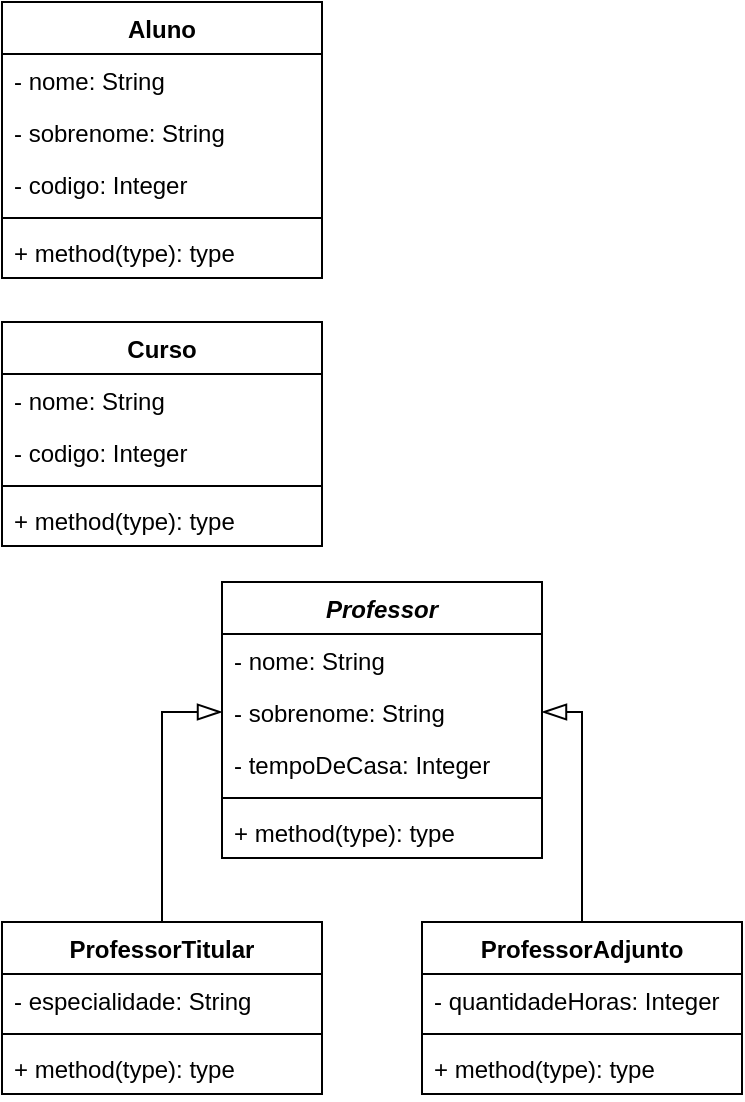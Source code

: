 <mxfile version="12.7.0" type="github">
  <diagram id="adodtcI2h1c6EPinIs3A" name="Page-1">
    <mxGraphModel dx="868" dy="450" grid="1" gridSize="10" guides="1" tooltips="1" connect="1" arrows="1" fold="1" page="1" pageScale="1" pageWidth="827" pageHeight="1169" math="0" shadow="0">
      <root>
        <mxCell id="0"/>
        <mxCell id="1" parent="0"/>
        <mxCell id="8EcQHJpTXaGvdvUy0V6i-5" value="Aluno" style="swimlane;fontStyle=1;align=center;verticalAlign=top;childLayout=stackLayout;horizontal=1;startSize=26;horizontalStack=0;resizeParent=1;resizeParentMax=0;resizeLast=0;collapsible=1;marginBottom=0;" vertex="1" parent="1">
          <mxGeometry x="20" y="20" width="160" height="138" as="geometry"/>
        </mxCell>
        <mxCell id="8EcQHJpTXaGvdvUy0V6i-6" value="- nome: String" style="text;strokeColor=none;fillColor=none;align=left;verticalAlign=top;spacingLeft=4;spacingRight=4;overflow=hidden;rotatable=0;points=[[0,0.5],[1,0.5]];portConstraint=eastwest;" vertex="1" parent="8EcQHJpTXaGvdvUy0V6i-5">
          <mxGeometry y="26" width="160" height="26" as="geometry"/>
        </mxCell>
        <mxCell id="8EcQHJpTXaGvdvUy0V6i-9" value="- sobrenome: String" style="text;strokeColor=none;fillColor=none;align=left;verticalAlign=top;spacingLeft=4;spacingRight=4;overflow=hidden;rotatable=0;points=[[0,0.5],[1,0.5]];portConstraint=eastwest;" vertex="1" parent="8EcQHJpTXaGvdvUy0V6i-5">
          <mxGeometry y="52" width="160" height="26" as="geometry"/>
        </mxCell>
        <mxCell id="8EcQHJpTXaGvdvUy0V6i-10" value="- codigo: Integer" style="text;strokeColor=none;fillColor=none;align=left;verticalAlign=top;spacingLeft=4;spacingRight=4;overflow=hidden;rotatable=0;points=[[0,0.5],[1,0.5]];portConstraint=eastwest;" vertex="1" parent="8EcQHJpTXaGvdvUy0V6i-5">
          <mxGeometry y="78" width="160" height="26" as="geometry"/>
        </mxCell>
        <mxCell id="8EcQHJpTXaGvdvUy0V6i-7" value="" style="line;strokeWidth=1;fillColor=none;align=left;verticalAlign=middle;spacingTop=-1;spacingLeft=3;spacingRight=3;rotatable=0;labelPosition=right;points=[];portConstraint=eastwest;" vertex="1" parent="8EcQHJpTXaGvdvUy0V6i-5">
          <mxGeometry y="104" width="160" height="8" as="geometry"/>
        </mxCell>
        <mxCell id="8EcQHJpTXaGvdvUy0V6i-8" value="+ method(type): type" style="text;strokeColor=none;fillColor=none;align=left;verticalAlign=top;spacingLeft=4;spacingRight=4;overflow=hidden;rotatable=0;points=[[0,0.5],[1,0.5]];portConstraint=eastwest;" vertex="1" parent="8EcQHJpTXaGvdvUy0V6i-5">
          <mxGeometry y="112" width="160" height="26" as="geometry"/>
        </mxCell>
        <mxCell id="8EcQHJpTXaGvdvUy0V6i-11" value="Curso" style="swimlane;fontStyle=1;align=center;verticalAlign=top;childLayout=stackLayout;horizontal=1;startSize=26;horizontalStack=0;resizeParent=1;resizeParentMax=0;resizeLast=0;collapsible=1;marginBottom=0;" vertex="1" parent="1">
          <mxGeometry x="20" y="180" width="160" height="112" as="geometry"/>
        </mxCell>
        <mxCell id="8EcQHJpTXaGvdvUy0V6i-12" value="- nome: String" style="text;strokeColor=none;fillColor=none;align=left;verticalAlign=top;spacingLeft=4;spacingRight=4;overflow=hidden;rotatable=0;points=[[0,0.5],[1,0.5]];portConstraint=eastwest;" vertex="1" parent="8EcQHJpTXaGvdvUy0V6i-11">
          <mxGeometry y="26" width="160" height="26" as="geometry"/>
        </mxCell>
        <mxCell id="8EcQHJpTXaGvdvUy0V6i-15" value="- codigo: Integer" style="text;strokeColor=none;fillColor=none;align=left;verticalAlign=top;spacingLeft=4;spacingRight=4;overflow=hidden;rotatable=0;points=[[0,0.5],[1,0.5]];portConstraint=eastwest;" vertex="1" parent="8EcQHJpTXaGvdvUy0V6i-11">
          <mxGeometry y="52" width="160" height="26" as="geometry"/>
        </mxCell>
        <mxCell id="8EcQHJpTXaGvdvUy0V6i-13" value="" style="line;strokeWidth=1;fillColor=none;align=left;verticalAlign=middle;spacingTop=-1;spacingLeft=3;spacingRight=3;rotatable=0;labelPosition=right;points=[];portConstraint=eastwest;" vertex="1" parent="8EcQHJpTXaGvdvUy0V6i-11">
          <mxGeometry y="78" width="160" height="8" as="geometry"/>
        </mxCell>
        <mxCell id="8EcQHJpTXaGvdvUy0V6i-14" value="+ method(type): type" style="text;strokeColor=none;fillColor=none;align=left;verticalAlign=top;spacingLeft=4;spacingRight=4;overflow=hidden;rotatable=0;points=[[0,0.5],[1,0.5]];portConstraint=eastwest;" vertex="1" parent="8EcQHJpTXaGvdvUy0V6i-11">
          <mxGeometry y="86" width="160" height="26" as="geometry"/>
        </mxCell>
        <mxCell id="8EcQHJpTXaGvdvUy0V6i-16" value="Professor" style="swimlane;fontStyle=3;align=center;verticalAlign=top;childLayout=stackLayout;horizontal=1;startSize=26;horizontalStack=0;resizeParent=1;resizeParentMax=0;resizeLast=0;collapsible=1;marginBottom=0;" vertex="1" parent="1">
          <mxGeometry x="130" y="310" width="160" height="138" as="geometry"/>
        </mxCell>
        <mxCell id="8EcQHJpTXaGvdvUy0V6i-17" value="- nome: String" style="text;strokeColor=none;fillColor=none;align=left;verticalAlign=top;spacingLeft=4;spacingRight=4;overflow=hidden;rotatable=0;points=[[0,0.5],[1,0.5]];portConstraint=eastwest;" vertex="1" parent="8EcQHJpTXaGvdvUy0V6i-16">
          <mxGeometry y="26" width="160" height="26" as="geometry"/>
        </mxCell>
        <mxCell id="8EcQHJpTXaGvdvUy0V6i-20" value="- sobrenome: String" style="text;strokeColor=none;fillColor=none;align=left;verticalAlign=top;spacingLeft=4;spacingRight=4;overflow=hidden;rotatable=0;points=[[0,0.5],[1,0.5]];portConstraint=eastwest;" vertex="1" parent="8EcQHJpTXaGvdvUy0V6i-16">
          <mxGeometry y="52" width="160" height="26" as="geometry"/>
        </mxCell>
        <mxCell id="8EcQHJpTXaGvdvUy0V6i-21" value="- tempoDeCasa: Integer" style="text;strokeColor=none;fillColor=none;align=left;verticalAlign=top;spacingLeft=4;spacingRight=4;overflow=hidden;rotatable=0;points=[[0,0.5],[1,0.5]];portConstraint=eastwest;" vertex="1" parent="8EcQHJpTXaGvdvUy0V6i-16">
          <mxGeometry y="78" width="160" height="26" as="geometry"/>
        </mxCell>
        <mxCell id="8EcQHJpTXaGvdvUy0V6i-18" value="" style="line;strokeWidth=1;fillColor=none;align=left;verticalAlign=middle;spacingTop=-1;spacingLeft=3;spacingRight=3;rotatable=0;labelPosition=right;points=[];portConstraint=eastwest;" vertex="1" parent="8EcQHJpTXaGvdvUy0V6i-16">
          <mxGeometry y="104" width="160" height="8" as="geometry"/>
        </mxCell>
        <mxCell id="8EcQHJpTXaGvdvUy0V6i-19" value="+ method(type): type" style="text;strokeColor=none;fillColor=none;align=left;verticalAlign=top;spacingLeft=4;spacingRight=4;overflow=hidden;rotatable=0;points=[[0,0.5],[1,0.5]];portConstraint=eastwest;" vertex="1" parent="8EcQHJpTXaGvdvUy0V6i-16">
          <mxGeometry y="112" width="160" height="26" as="geometry"/>
        </mxCell>
        <mxCell id="8EcQHJpTXaGvdvUy0V6i-31" style="edgeStyle=orthogonalEdgeStyle;rounded=0;orthogonalLoop=1;jettySize=auto;html=1;exitX=0.5;exitY=0;exitDx=0;exitDy=0;entryX=0;entryY=0.5;entryDx=0;entryDy=0;endArrow=blockThin;endFill=0;strokeWidth=1;jumpSize=6;endSize=10;" edge="1" parent="1" source="8EcQHJpTXaGvdvUy0V6i-22" target="8EcQHJpTXaGvdvUy0V6i-20">
          <mxGeometry relative="1" as="geometry"/>
        </mxCell>
        <mxCell id="8EcQHJpTXaGvdvUy0V6i-22" value="ProfessorTitular" style="swimlane;fontStyle=1;align=center;verticalAlign=top;childLayout=stackLayout;horizontal=1;startSize=26;horizontalStack=0;resizeParent=1;resizeParentMax=0;resizeLast=0;collapsible=1;marginBottom=0;" vertex="1" parent="1">
          <mxGeometry x="20" y="480" width="160" height="86" as="geometry"/>
        </mxCell>
        <mxCell id="8EcQHJpTXaGvdvUy0V6i-23" value="- especialidade: String" style="text;strokeColor=none;fillColor=none;align=left;verticalAlign=top;spacingLeft=4;spacingRight=4;overflow=hidden;rotatable=0;points=[[0,0.5],[1,0.5]];portConstraint=eastwest;" vertex="1" parent="8EcQHJpTXaGvdvUy0V6i-22">
          <mxGeometry y="26" width="160" height="26" as="geometry"/>
        </mxCell>
        <mxCell id="8EcQHJpTXaGvdvUy0V6i-24" value="" style="line;strokeWidth=1;fillColor=none;align=left;verticalAlign=middle;spacingTop=-1;spacingLeft=3;spacingRight=3;rotatable=0;labelPosition=right;points=[];portConstraint=eastwest;" vertex="1" parent="8EcQHJpTXaGvdvUy0V6i-22">
          <mxGeometry y="52" width="160" height="8" as="geometry"/>
        </mxCell>
        <mxCell id="8EcQHJpTXaGvdvUy0V6i-25" value="+ method(type): type" style="text;strokeColor=none;fillColor=none;align=left;verticalAlign=top;spacingLeft=4;spacingRight=4;overflow=hidden;rotatable=0;points=[[0,0.5],[1,0.5]];portConstraint=eastwest;" vertex="1" parent="8EcQHJpTXaGvdvUy0V6i-22">
          <mxGeometry y="60" width="160" height="26" as="geometry"/>
        </mxCell>
        <mxCell id="8EcQHJpTXaGvdvUy0V6i-32" style="edgeStyle=orthogonalEdgeStyle;rounded=0;jumpSize=6;orthogonalLoop=1;jettySize=auto;html=1;exitX=0.5;exitY=0;exitDx=0;exitDy=0;entryX=1;entryY=0.5;entryDx=0;entryDy=0;endArrow=blockThin;endFill=0;endSize=10;strokeWidth=1;" edge="1" parent="1" source="8EcQHJpTXaGvdvUy0V6i-26" target="8EcQHJpTXaGvdvUy0V6i-20">
          <mxGeometry relative="1" as="geometry">
            <Array as="points">
              <mxPoint x="310" y="375"/>
            </Array>
          </mxGeometry>
        </mxCell>
        <mxCell id="8EcQHJpTXaGvdvUy0V6i-26" value="ProfessorAdjunto" style="swimlane;fontStyle=1;align=center;verticalAlign=top;childLayout=stackLayout;horizontal=1;startSize=26;horizontalStack=0;resizeParent=1;resizeParentMax=0;resizeLast=0;collapsible=1;marginBottom=0;" vertex="1" parent="1">
          <mxGeometry x="230" y="480" width="160" height="86" as="geometry"/>
        </mxCell>
        <mxCell id="8EcQHJpTXaGvdvUy0V6i-27" value="- quantidadeHoras: Integer" style="text;strokeColor=none;fillColor=none;align=left;verticalAlign=top;spacingLeft=4;spacingRight=4;overflow=hidden;rotatable=0;points=[[0,0.5],[1,0.5]];portConstraint=eastwest;" vertex="1" parent="8EcQHJpTXaGvdvUy0V6i-26">
          <mxGeometry y="26" width="160" height="26" as="geometry"/>
        </mxCell>
        <mxCell id="8EcQHJpTXaGvdvUy0V6i-28" value="" style="line;strokeWidth=1;fillColor=none;align=left;verticalAlign=middle;spacingTop=-1;spacingLeft=3;spacingRight=3;rotatable=0;labelPosition=right;points=[];portConstraint=eastwest;" vertex="1" parent="8EcQHJpTXaGvdvUy0V6i-26">
          <mxGeometry y="52" width="160" height="8" as="geometry"/>
        </mxCell>
        <mxCell id="8EcQHJpTXaGvdvUy0V6i-29" value="+ method(type): type" style="text;strokeColor=none;fillColor=none;align=left;verticalAlign=top;spacingLeft=4;spacingRight=4;overflow=hidden;rotatable=0;points=[[0,0.5],[1,0.5]];portConstraint=eastwest;" vertex="1" parent="8EcQHJpTXaGvdvUy0V6i-26">
          <mxGeometry y="60" width="160" height="26" as="geometry"/>
        </mxCell>
      </root>
    </mxGraphModel>
  </diagram>
</mxfile>
